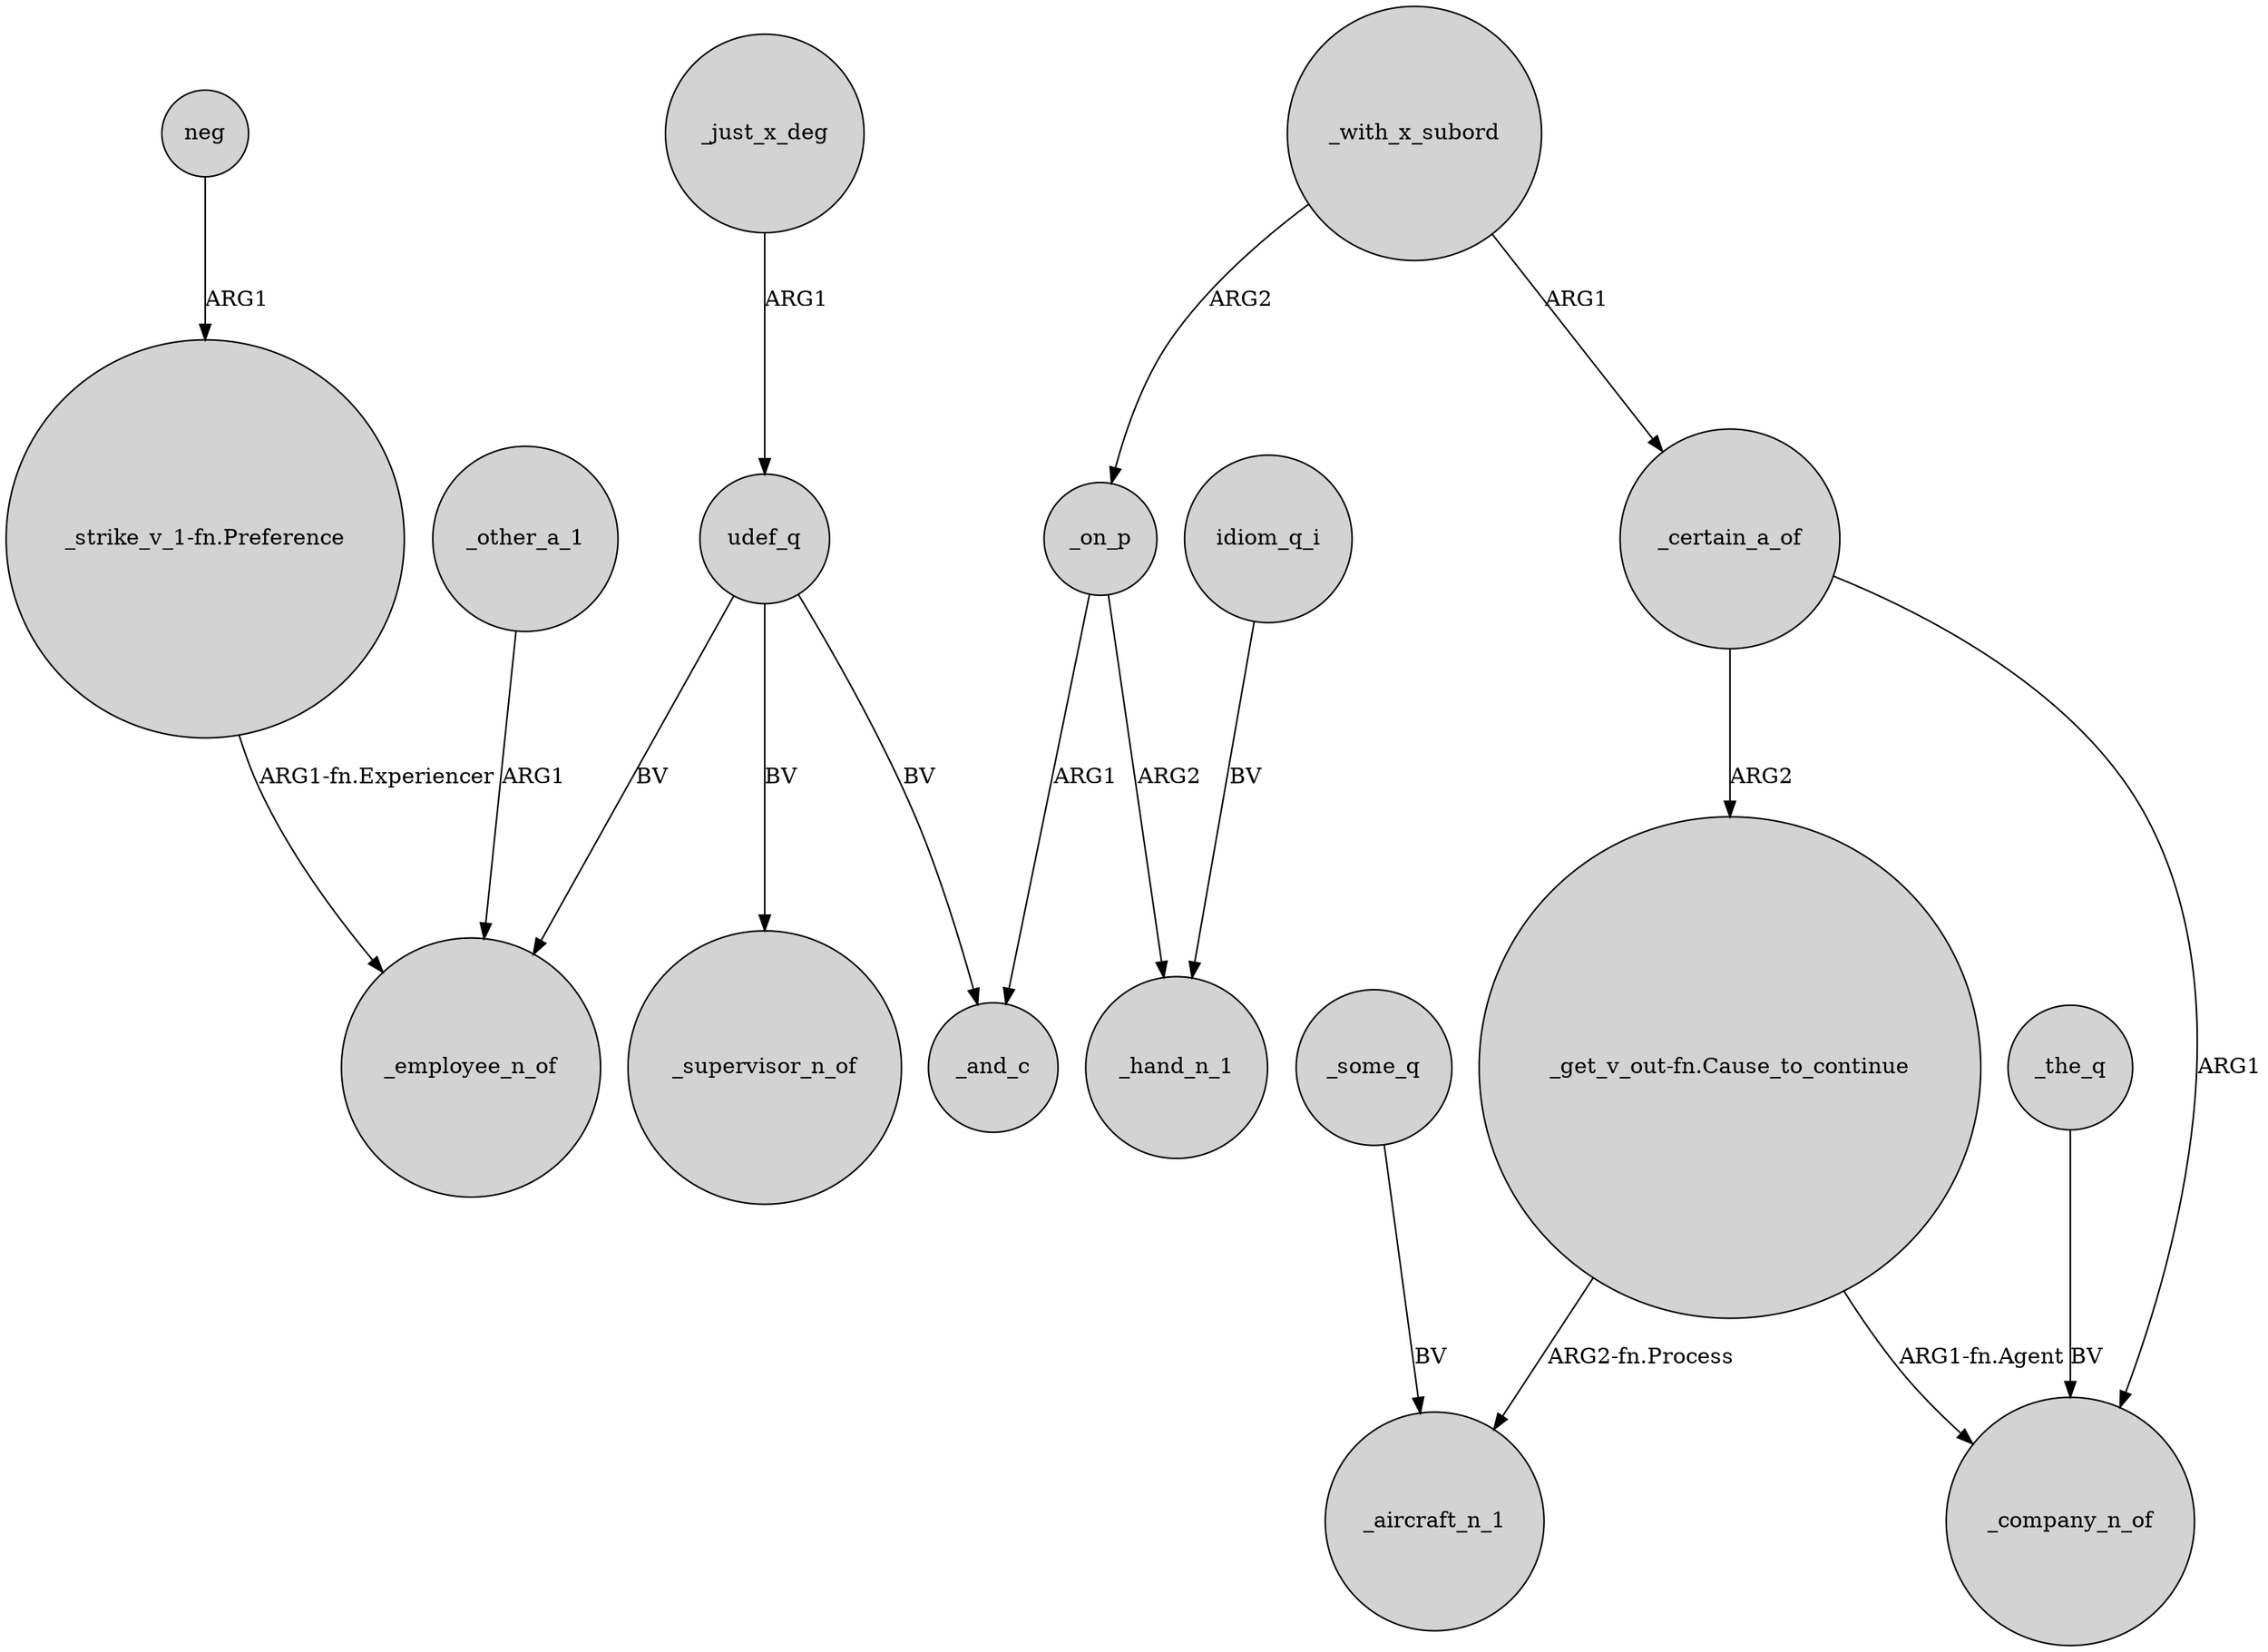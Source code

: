 digraph {
	node [shape=circle style=filled]
	_on_p -> _and_c [label=ARG1]
	_some_q -> _aircraft_n_1 [label=BV]
	"_get_v_out-fn.Cause_to_continue" -> _aircraft_n_1 [label="ARG2-fn.Process"]
	"_get_v_out-fn.Cause_to_continue" -> _company_n_of [label="ARG1-fn.Agent"]
	udef_q -> _and_c [label=BV]
	_other_a_1 -> _employee_n_of [label=ARG1]
	idiom_q_i -> _hand_n_1 [label=BV]
	_with_x_subord -> _on_p [label=ARG2]
	_on_p -> _hand_n_1 [label=ARG2]
	neg -> "_strike_v_1-fn.Preference" [label=ARG1]
	udef_q -> _employee_n_of [label=BV]
	"_strike_v_1-fn.Preference" -> _employee_n_of [label="ARG1-fn.Experiencer"]
	_the_q -> _company_n_of [label=BV]
	_certain_a_of -> _company_n_of [label=ARG1]
	_with_x_subord -> _certain_a_of [label=ARG1]
	udef_q -> _supervisor_n_of [label=BV]
	_certain_a_of -> "_get_v_out-fn.Cause_to_continue" [label=ARG2]
	_just_x_deg -> udef_q [label=ARG1]
}
